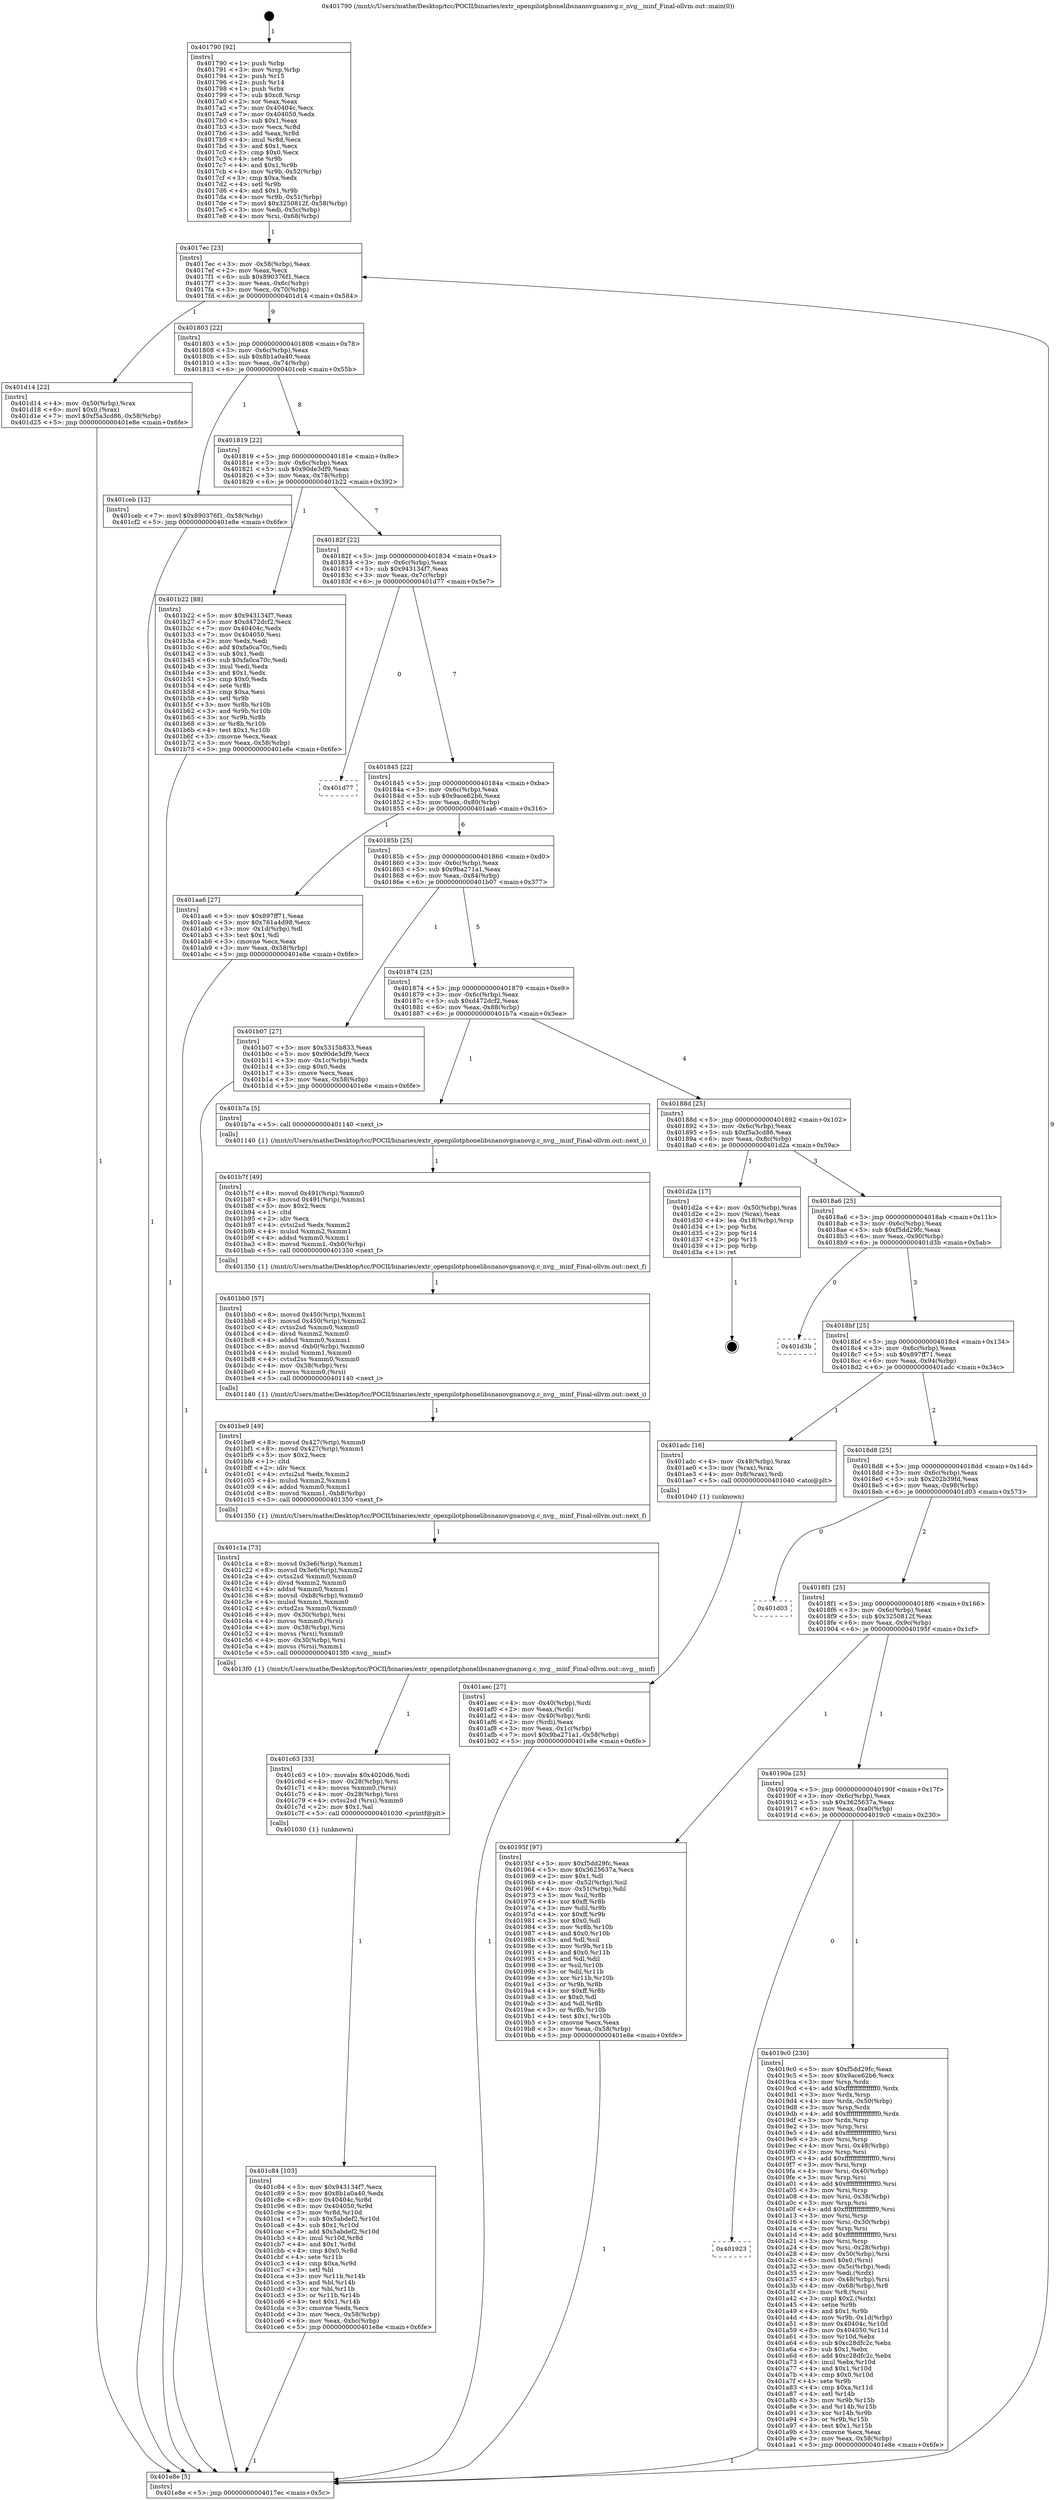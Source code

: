 digraph "0x401790" {
  label = "0x401790 (/mnt/c/Users/mathe/Desktop/tcc/POCII/binaries/extr_openpilotphonelibsnanovgnanovg.c_nvg__minf_Final-ollvm.out::main(0))"
  labelloc = "t"
  node[shape=record]

  Entry [label="",width=0.3,height=0.3,shape=circle,fillcolor=black,style=filled]
  "0x4017ec" [label="{
     0x4017ec [23]\l
     | [instrs]\l
     &nbsp;&nbsp;0x4017ec \<+3\>: mov -0x58(%rbp),%eax\l
     &nbsp;&nbsp;0x4017ef \<+2\>: mov %eax,%ecx\l
     &nbsp;&nbsp;0x4017f1 \<+6\>: sub $0x890376f1,%ecx\l
     &nbsp;&nbsp;0x4017f7 \<+3\>: mov %eax,-0x6c(%rbp)\l
     &nbsp;&nbsp;0x4017fa \<+3\>: mov %ecx,-0x70(%rbp)\l
     &nbsp;&nbsp;0x4017fd \<+6\>: je 0000000000401d14 \<main+0x584\>\l
  }"]
  "0x401d14" [label="{
     0x401d14 [22]\l
     | [instrs]\l
     &nbsp;&nbsp;0x401d14 \<+4\>: mov -0x50(%rbp),%rax\l
     &nbsp;&nbsp;0x401d18 \<+6\>: movl $0x0,(%rax)\l
     &nbsp;&nbsp;0x401d1e \<+7\>: movl $0xf5a3cd86,-0x58(%rbp)\l
     &nbsp;&nbsp;0x401d25 \<+5\>: jmp 0000000000401e8e \<main+0x6fe\>\l
  }"]
  "0x401803" [label="{
     0x401803 [22]\l
     | [instrs]\l
     &nbsp;&nbsp;0x401803 \<+5\>: jmp 0000000000401808 \<main+0x78\>\l
     &nbsp;&nbsp;0x401808 \<+3\>: mov -0x6c(%rbp),%eax\l
     &nbsp;&nbsp;0x40180b \<+5\>: sub $0x8b1a0a40,%eax\l
     &nbsp;&nbsp;0x401810 \<+3\>: mov %eax,-0x74(%rbp)\l
     &nbsp;&nbsp;0x401813 \<+6\>: je 0000000000401ceb \<main+0x55b\>\l
  }"]
  Exit [label="",width=0.3,height=0.3,shape=circle,fillcolor=black,style=filled,peripheries=2]
  "0x401ceb" [label="{
     0x401ceb [12]\l
     | [instrs]\l
     &nbsp;&nbsp;0x401ceb \<+7\>: movl $0x890376f1,-0x58(%rbp)\l
     &nbsp;&nbsp;0x401cf2 \<+5\>: jmp 0000000000401e8e \<main+0x6fe\>\l
  }"]
  "0x401819" [label="{
     0x401819 [22]\l
     | [instrs]\l
     &nbsp;&nbsp;0x401819 \<+5\>: jmp 000000000040181e \<main+0x8e\>\l
     &nbsp;&nbsp;0x40181e \<+3\>: mov -0x6c(%rbp),%eax\l
     &nbsp;&nbsp;0x401821 \<+5\>: sub $0x90de3df9,%eax\l
     &nbsp;&nbsp;0x401826 \<+3\>: mov %eax,-0x78(%rbp)\l
     &nbsp;&nbsp;0x401829 \<+6\>: je 0000000000401b22 \<main+0x392\>\l
  }"]
  "0x401c84" [label="{
     0x401c84 [103]\l
     | [instrs]\l
     &nbsp;&nbsp;0x401c84 \<+5\>: mov $0x943134f7,%ecx\l
     &nbsp;&nbsp;0x401c89 \<+5\>: mov $0x8b1a0a40,%edx\l
     &nbsp;&nbsp;0x401c8e \<+8\>: mov 0x40404c,%r8d\l
     &nbsp;&nbsp;0x401c96 \<+8\>: mov 0x404050,%r9d\l
     &nbsp;&nbsp;0x401c9e \<+3\>: mov %r8d,%r10d\l
     &nbsp;&nbsp;0x401ca1 \<+7\>: sub $0x5abdef2,%r10d\l
     &nbsp;&nbsp;0x401ca8 \<+4\>: sub $0x1,%r10d\l
     &nbsp;&nbsp;0x401cac \<+7\>: add $0x5abdef2,%r10d\l
     &nbsp;&nbsp;0x401cb3 \<+4\>: imul %r10d,%r8d\l
     &nbsp;&nbsp;0x401cb7 \<+4\>: and $0x1,%r8d\l
     &nbsp;&nbsp;0x401cbb \<+4\>: cmp $0x0,%r8d\l
     &nbsp;&nbsp;0x401cbf \<+4\>: sete %r11b\l
     &nbsp;&nbsp;0x401cc3 \<+4\>: cmp $0xa,%r9d\l
     &nbsp;&nbsp;0x401cc7 \<+3\>: setl %bl\l
     &nbsp;&nbsp;0x401cca \<+3\>: mov %r11b,%r14b\l
     &nbsp;&nbsp;0x401ccd \<+3\>: and %bl,%r14b\l
     &nbsp;&nbsp;0x401cd0 \<+3\>: xor %bl,%r11b\l
     &nbsp;&nbsp;0x401cd3 \<+3\>: or %r11b,%r14b\l
     &nbsp;&nbsp;0x401cd6 \<+4\>: test $0x1,%r14b\l
     &nbsp;&nbsp;0x401cda \<+3\>: cmovne %edx,%ecx\l
     &nbsp;&nbsp;0x401cdd \<+3\>: mov %ecx,-0x58(%rbp)\l
     &nbsp;&nbsp;0x401ce0 \<+6\>: mov %eax,-0xbc(%rbp)\l
     &nbsp;&nbsp;0x401ce6 \<+5\>: jmp 0000000000401e8e \<main+0x6fe\>\l
  }"]
  "0x401b22" [label="{
     0x401b22 [88]\l
     | [instrs]\l
     &nbsp;&nbsp;0x401b22 \<+5\>: mov $0x943134f7,%eax\l
     &nbsp;&nbsp;0x401b27 \<+5\>: mov $0xd472dcf2,%ecx\l
     &nbsp;&nbsp;0x401b2c \<+7\>: mov 0x40404c,%edx\l
     &nbsp;&nbsp;0x401b33 \<+7\>: mov 0x404050,%esi\l
     &nbsp;&nbsp;0x401b3a \<+2\>: mov %edx,%edi\l
     &nbsp;&nbsp;0x401b3c \<+6\>: add $0xfa0ca70c,%edi\l
     &nbsp;&nbsp;0x401b42 \<+3\>: sub $0x1,%edi\l
     &nbsp;&nbsp;0x401b45 \<+6\>: sub $0xfa0ca70c,%edi\l
     &nbsp;&nbsp;0x401b4b \<+3\>: imul %edi,%edx\l
     &nbsp;&nbsp;0x401b4e \<+3\>: and $0x1,%edx\l
     &nbsp;&nbsp;0x401b51 \<+3\>: cmp $0x0,%edx\l
     &nbsp;&nbsp;0x401b54 \<+4\>: sete %r8b\l
     &nbsp;&nbsp;0x401b58 \<+3\>: cmp $0xa,%esi\l
     &nbsp;&nbsp;0x401b5b \<+4\>: setl %r9b\l
     &nbsp;&nbsp;0x401b5f \<+3\>: mov %r8b,%r10b\l
     &nbsp;&nbsp;0x401b62 \<+3\>: and %r9b,%r10b\l
     &nbsp;&nbsp;0x401b65 \<+3\>: xor %r9b,%r8b\l
     &nbsp;&nbsp;0x401b68 \<+3\>: or %r8b,%r10b\l
     &nbsp;&nbsp;0x401b6b \<+4\>: test $0x1,%r10b\l
     &nbsp;&nbsp;0x401b6f \<+3\>: cmovne %ecx,%eax\l
     &nbsp;&nbsp;0x401b72 \<+3\>: mov %eax,-0x58(%rbp)\l
     &nbsp;&nbsp;0x401b75 \<+5\>: jmp 0000000000401e8e \<main+0x6fe\>\l
  }"]
  "0x40182f" [label="{
     0x40182f [22]\l
     | [instrs]\l
     &nbsp;&nbsp;0x40182f \<+5\>: jmp 0000000000401834 \<main+0xa4\>\l
     &nbsp;&nbsp;0x401834 \<+3\>: mov -0x6c(%rbp),%eax\l
     &nbsp;&nbsp;0x401837 \<+5\>: sub $0x943134f7,%eax\l
     &nbsp;&nbsp;0x40183c \<+3\>: mov %eax,-0x7c(%rbp)\l
     &nbsp;&nbsp;0x40183f \<+6\>: je 0000000000401d77 \<main+0x5e7\>\l
  }"]
  "0x401c63" [label="{
     0x401c63 [33]\l
     | [instrs]\l
     &nbsp;&nbsp;0x401c63 \<+10\>: movabs $0x4020d6,%rdi\l
     &nbsp;&nbsp;0x401c6d \<+4\>: mov -0x28(%rbp),%rsi\l
     &nbsp;&nbsp;0x401c71 \<+4\>: movss %xmm0,(%rsi)\l
     &nbsp;&nbsp;0x401c75 \<+4\>: mov -0x28(%rbp),%rsi\l
     &nbsp;&nbsp;0x401c79 \<+4\>: cvtss2sd (%rsi),%xmm0\l
     &nbsp;&nbsp;0x401c7d \<+2\>: mov $0x1,%al\l
     &nbsp;&nbsp;0x401c7f \<+5\>: call 0000000000401030 \<printf@plt\>\l
     | [calls]\l
     &nbsp;&nbsp;0x401030 \{1\} (unknown)\l
  }"]
  "0x401d77" [label="{
     0x401d77\l
  }", style=dashed]
  "0x401845" [label="{
     0x401845 [22]\l
     | [instrs]\l
     &nbsp;&nbsp;0x401845 \<+5\>: jmp 000000000040184a \<main+0xba\>\l
     &nbsp;&nbsp;0x40184a \<+3\>: mov -0x6c(%rbp),%eax\l
     &nbsp;&nbsp;0x40184d \<+5\>: sub $0x9ace62b6,%eax\l
     &nbsp;&nbsp;0x401852 \<+3\>: mov %eax,-0x80(%rbp)\l
     &nbsp;&nbsp;0x401855 \<+6\>: je 0000000000401aa6 \<main+0x316\>\l
  }"]
  "0x401c1a" [label="{
     0x401c1a [73]\l
     | [instrs]\l
     &nbsp;&nbsp;0x401c1a \<+8\>: movsd 0x3e6(%rip),%xmm1\l
     &nbsp;&nbsp;0x401c22 \<+8\>: movsd 0x3e6(%rip),%xmm2\l
     &nbsp;&nbsp;0x401c2a \<+4\>: cvtss2sd %xmm0,%xmm0\l
     &nbsp;&nbsp;0x401c2e \<+4\>: divsd %xmm2,%xmm0\l
     &nbsp;&nbsp;0x401c32 \<+4\>: addsd %xmm0,%xmm1\l
     &nbsp;&nbsp;0x401c36 \<+8\>: movsd -0xb8(%rbp),%xmm0\l
     &nbsp;&nbsp;0x401c3e \<+4\>: mulsd %xmm1,%xmm0\l
     &nbsp;&nbsp;0x401c42 \<+4\>: cvtsd2ss %xmm0,%xmm0\l
     &nbsp;&nbsp;0x401c46 \<+4\>: mov -0x30(%rbp),%rsi\l
     &nbsp;&nbsp;0x401c4a \<+4\>: movss %xmm0,(%rsi)\l
     &nbsp;&nbsp;0x401c4e \<+4\>: mov -0x38(%rbp),%rsi\l
     &nbsp;&nbsp;0x401c52 \<+4\>: movss (%rsi),%xmm0\l
     &nbsp;&nbsp;0x401c56 \<+4\>: mov -0x30(%rbp),%rsi\l
     &nbsp;&nbsp;0x401c5a \<+4\>: movss (%rsi),%xmm1\l
     &nbsp;&nbsp;0x401c5e \<+5\>: call 00000000004013f0 \<nvg__minf\>\l
     | [calls]\l
     &nbsp;&nbsp;0x4013f0 \{1\} (/mnt/c/Users/mathe/Desktop/tcc/POCII/binaries/extr_openpilotphonelibsnanovgnanovg.c_nvg__minf_Final-ollvm.out::nvg__minf)\l
  }"]
  "0x401aa6" [label="{
     0x401aa6 [27]\l
     | [instrs]\l
     &nbsp;&nbsp;0x401aa6 \<+5\>: mov $0x897ff71,%eax\l
     &nbsp;&nbsp;0x401aab \<+5\>: mov $0x761a4d98,%ecx\l
     &nbsp;&nbsp;0x401ab0 \<+3\>: mov -0x1d(%rbp),%dl\l
     &nbsp;&nbsp;0x401ab3 \<+3\>: test $0x1,%dl\l
     &nbsp;&nbsp;0x401ab6 \<+3\>: cmovne %ecx,%eax\l
     &nbsp;&nbsp;0x401ab9 \<+3\>: mov %eax,-0x58(%rbp)\l
     &nbsp;&nbsp;0x401abc \<+5\>: jmp 0000000000401e8e \<main+0x6fe\>\l
  }"]
  "0x40185b" [label="{
     0x40185b [25]\l
     | [instrs]\l
     &nbsp;&nbsp;0x40185b \<+5\>: jmp 0000000000401860 \<main+0xd0\>\l
     &nbsp;&nbsp;0x401860 \<+3\>: mov -0x6c(%rbp),%eax\l
     &nbsp;&nbsp;0x401863 \<+5\>: sub $0x9ba271a1,%eax\l
     &nbsp;&nbsp;0x401868 \<+6\>: mov %eax,-0x84(%rbp)\l
     &nbsp;&nbsp;0x40186e \<+6\>: je 0000000000401b07 \<main+0x377\>\l
  }"]
  "0x401be9" [label="{
     0x401be9 [49]\l
     | [instrs]\l
     &nbsp;&nbsp;0x401be9 \<+8\>: movsd 0x427(%rip),%xmm0\l
     &nbsp;&nbsp;0x401bf1 \<+8\>: movsd 0x427(%rip),%xmm1\l
     &nbsp;&nbsp;0x401bf9 \<+5\>: mov $0x2,%ecx\l
     &nbsp;&nbsp;0x401bfe \<+1\>: cltd\l
     &nbsp;&nbsp;0x401bff \<+2\>: idiv %ecx\l
     &nbsp;&nbsp;0x401c01 \<+4\>: cvtsi2sd %edx,%xmm2\l
     &nbsp;&nbsp;0x401c05 \<+4\>: mulsd %xmm2,%xmm1\l
     &nbsp;&nbsp;0x401c09 \<+4\>: addsd %xmm0,%xmm1\l
     &nbsp;&nbsp;0x401c0d \<+8\>: movsd %xmm1,-0xb8(%rbp)\l
     &nbsp;&nbsp;0x401c15 \<+5\>: call 0000000000401350 \<next_f\>\l
     | [calls]\l
     &nbsp;&nbsp;0x401350 \{1\} (/mnt/c/Users/mathe/Desktop/tcc/POCII/binaries/extr_openpilotphonelibsnanovgnanovg.c_nvg__minf_Final-ollvm.out::next_f)\l
  }"]
  "0x401b07" [label="{
     0x401b07 [27]\l
     | [instrs]\l
     &nbsp;&nbsp;0x401b07 \<+5\>: mov $0x5315b833,%eax\l
     &nbsp;&nbsp;0x401b0c \<+5\>: mov $0x90de3df9,%ecx\l
     &nbsp;&nbsp;0x401b11 \<+3\>: mov -0x1c(%rbp),%edx\l
     &nbsp;&nbsp;0x401b14 \<+3\>: cmp $0x0,%edx\l
     &nbsp;&nbsp;0x401b17 \<+3\>: cmove %ecx,%eax\l
     &nbsp;&nbsp;0x401b1a \<+3\>: mov %eax,-0x58(%rbp)\l
     &nbsp;&nbsp;0x401b1d \<+5\>: jmp 0000000000401e8e \<main+0x6fe\>\l
  }"]
  "0x401874" [label="{
     0x401874 [25]\l
     | [instrs]\l
     &nbsp;&nbsp;0x401874 \<+5\>: jmp 0000000000401879 \<main+0xe9\>\l
     &nbsp;&nbsp;0x401879 \<+3\>: mov -0x6c(%rbp),%eax\l
     &nbsp;&nbsp;0x40187c \<+5\>: sub $0xd472dcf2,%eax\l
     &nbsp;&nbsp;0x401881 \<+6\>: mov %eax,-0x88(%rbp)\l
     &nbsp;&nbsp;0x401887 \<+6\>: je 0000000000401b7a \<main+0x3ea\>\l
  }"]
  "0x401bb0" [label="{
     0x401bb0 [57]\l
     | [instrs]\l
     &nbsp;&nbsp;0x401bb0 \<+8\>: movsd 0x450(%rip),%xmm1\l
     &nbsp;&nbsp;0x401bb8 \<+8\>: movsd 0x450(%rip),%xmm2\l
     &nbsp;&nbsp;0x401bc0 \<+4\>: cvtss2sd %xmm0,%xmm0\l
     &nbsp;&nbsp;0x401bc4 \<+4\>: divsd %xmm2,%xmm0\l
     &nbsp;&nbsp;0x401bc8 \<+4\>: addsd %xmm0,%xmm1\l
     &nbsp;&nbsp;0x401bcc \<+8\>: movsd -0xb0(%rbp),%xmm0\l
     &nbsp;&nbsp;0x401bd4 \<+4\>: mulsd %xmm1,%xmm0\l
     &nbsp;&nbsp;0x401bd8 \<+4\>: cvtsd2ss %xmm0,%xmm0\l
     &nbsp;&nbsp;0x401bdc \<+4\>: mov -0x38(%rbp),%rsi\l
     &nbsp;&nbsp;0x401be0 \<+4\>: movss %xmm0,(%rsi)\l
     &nbsp;&nbsp;0x401be4 \<+5\>: call 0000000000401140 \<next_i\>\l
     | [calls]\l
     &nbsp;&nbsp;0x401140 \{1\} (/mnt/c/Users/mathe/Desktop/tcc/POCII/binaries/extr_openpilotphonelibsnanovgnanovg.c_nvg__minf_Final-ollvm.out::next_i)\l
  }"]
  "0x401b7a" [label="{
     0x401b7a [5]\l
     | [instrs]\l
     &nbsp;&nbsp;0x401b7a \<+5\>: call 0000000000401140 \<next_i\>\l
     | [calls]\l
     &nbsp;&nbsp;0x401140 \{1\} (/mnt/c/Users/mathe/Desktop/tcc/POCII/binaries/extr_openpilotphonelibsnanovgnanovg.c_nvg__minf_Final-ollvm.out::next_i)\l
  }"]
  "0x40188d" [label="{
     0x40188d [25]\l
     | [instrs]\l
     &nbsp;&nbsp;0x40188d \<+5\>: jmp 0000000000401892 \<main+0x102\>\l
     &nbsp;&nbsp;0x401892 \<+3\>: mov -0x6c(%rbp),%eax\l
     &nbsp;&nbsp;0x401895 \<+5\>: sub $0xf5a3cd86,%eax\l
     &nbsp;&nbsp;0x40189a \<+6\>: mov %eax,-0x8c(%rbp)\l
     &nbsp;&nbsp;0x4018a0 \<+6\>: je 0000000000401d2a \<main+0x59a\>\l
  }"]
  "0x401b7f" [label="{
     0x401b7f [49]\l
     | [instrs]\l
     &nbsp;&nbsp;0x401b7f \<+8\>: movsd 0x491(%rip),%xmm0\l
     &nbsp;&nbsp;0x401b87 \<+8\>: movsd 0x491(%rip),%xmm1\l
     &nbsp;&nbsp;0x401b8f \<+5\>: mov $0x2,%ecx\l
     &nbsp;&nbsp;0x401b94 \<+1\>: cltd\l
     &nbsp;&nbsp;0x401b95 \<+2\>: idiv %ecx\l
     &nbsp;&nbsp;0x401b97 \<+4\>: cvtsi2sd %edx,%xmm2\l
     &nbsp;&nbsp;0x401b9b \<+4\>: mulsd %xmm2,%xmm1\l
     &nbsp;&nbsp;0x401b9f \<+4\>: addsd %xmm0,%xmm1\l
     &nbsp;&nbsp;0x401ba3 \<+8\>: movsd %xmm1,-0xb0(%rbp)\l
     &nbsp;&nbsp;0x401bab \<+5\>: call 0000000000401350 \<next_f\>\l
     | [calls]\l
     &nbsp;&nbsp;0x401350 \{1\} (/mnt/c/Users/mathe/Desktop/tcc/POCII/binaries/extr_openpilotphonelibsnanovgnanovg.c_nvg__minf_Final-ollvm.out::next_f)\l
  }"]
  "0x401d2a" [label="{
     0x401d2a [17]\l
     | [instrs]\l
     &nbsp;&nbsp;0x401d2a \<+4\>: mov -0x50(%rbp),%rax\l
     &nbsp;&nbsp;0x401d2e \<+2\>: mov (%rax),%eax\l
     &nbsp;&nbsp;0x401d30 \<+4\>: lea -0x18(%rbp),%rsp\l
     &nbsp;&nbsp;0x401d34 \<+1\>: pop %rbx\l
     &nbsp;&nbsp;0x401d35 \<+2\>: pop %r14\l
     &nbsp;&nbsp;0x401d37 \<+2\>: pop %r15\l
     &nbsp;&nbsp;0x401d39 \<+1\>: pop %rbp\l
     &nbsp;&nbsp;0x401d3a \<+1\>: ret\l
  }"]
  "0x4018a6" [label="{
     0x4018a6 [25]\l
     | [instrs]\l
     &nbsp;&nbsp;0x4018a6 \<+5\>: jmp 00000000004018ab \<main+0x11b\>\l
     &nbsp;&nbsp;0x4018ab \<+3\>: mov -0x6c(%rbp),%eax\l
     &nbsp;&nbsp;0x4018ae \<+5\>: sub $0xf5dd29fc,%eax\l
     &nbsp;&nbsp;0x4018b3 \<+6\>: mov %eax,-0x90(%rbp)\l
     &nbsp;&nbsp;0x4018b9 \<+6\>: je 0000000000401d3b \<main+0x5ab\>\l
  }"]
  "0x401aec" [label="{
     0x401aec [27]\l
     | [instrs]\l
     &nbsp;&nbsp;0x401aec \<+4\>: mov -0x40(%rbp),%rdi\l
     &nbsp;&nbsp;0x401af0 \<+2\>: mov %eax,(%rdi)\l
     &nbsp;&nbsp;0x401af2 \<+4\>: mov -0x40(%rbp),%rdi\l
     &nbsp;&nbsp;0x401af6 \<+2\>: mov (%rdi),%eax\l
     &nbsp;&nbsp;0x401af8 \<+3\>: mov %eax,-0x1c(%rbp)\l
     &nbsp;&nbsp;0x401afb \<+7\>: movl $0x9ba271a1,-0x58(%rbp)\l
     &nbsp;&nbsp;0x401b02 \<+5\>: jmp 0000000000401e8e \<main+0x6fe\>\l
  }"]
  "0x401d3b" [label="{
     0x401d3b\l
  }", style=dashed]
  "0x4018bf" [label="{
     0x4018bf [25]\l
     | [instrs]\l
     &nbsp;&nbsp;0x4018bf \<+5\>: jmp 00000000004018c4 \<main+0x134\>\l
     &nbsp;&nbsp;0x4018c4 \<+3\>: mov -0x6c(%rbp),%eax\l
     &nbsp;&nbsp;0x4018c7 \<+5\>: sub $0x897ff71,%eax\l
     &nbsp;&nbsp;0x4018cc \<+6\>: mov %eax,-0x94(%rbp)\l
     &nbsp;&nbsp;0x4018d2 \<+6\>: je 0000000000401adc \<main+0x34c\>\l
  }"]
  "0x401923" [label="{
     0x401923\l
  }", style=dashed]
  "0x401adc" [label="{
     0x401adc [16]\l
     | [instrs]\l
     &nbsp;&nbsp;0x401adc \<+4\>: mov -0x48(%rbp),%rax\l
     &nbsp;&nbsp;0x401ae0 \<+3\>: mov (%rax),%rax\l
     &nbsp;&nbsp;0x401ae3 \<+4\>: mov 0x8(%rax),%rdi\l
     &nbsp;&nbsp;0x401ae7 \<+5\>: call 0000000000401040 \<atoi@plt\>\l
     | [calls]\l
     &nbsp;&nbsp;0x401040 \{1\} (unknown)\l
  }"]
  "0x4018d8" [label="{
     0x4018d8 [25]\l
     | [instrs]\l
     &nbsp;&nbsp;0x4018d8 \<+5\>: jmp 00000000004018dd \<main+0x14d\>\l
     &nbsp;&nbsp;0x4018dd \<+3\>: mov -0x6c(%rbp),%eax\l
     &nbsp;&nbsp;0x4018e0 \<+5\>: sub $0x202b39fd,%eax\l
     &nbsp;&nbsp;0x4018e5 \<+6\>: mov %eax,-0x98(%rbp)\l
     &nbsp;&nbsp;0x4018eb \<+6\>: je 0000000000401d03 \<main+0x573\>\l
  }"]
  "0x4019c0" [label="{
     0x4019c0 [230]\l
     | [instrs]\l
     &nbsp;&nbsp;0x4019c0 \<+5\>: mov $0xf5dd29fc,%eax\l
     &nbsp;&nbsp;0x4019c5 \<+5\>: mov $0x9ace62b6,%ecx\l
     &nbsp;&nbsp;0x4019ca \<+3\>: mov %rsp,%rdx\l
     &nbsp;&nbsp;0x4019cd \<+4\>: add $0xfffffffffffffff0,%rdx\l
     &nbsp;&nbsp;0x4019d1 \<+3\>: mov %rdx,%rsp\l
     &nbsp;&nbsp;0x4019d4 \<+4\>: mov %rdx,-0x50(%rbp)\l
     &nbsp;&nbsp;0x4019d8 \<+3\>: mov %rsp,%rdx\l
     &nbsp;&nbsp;0x4019db \<+4\>: add $0xfffffffffffffff0,%rdx\l
     &nbsp;&nbsp;0x4019df \<+3\>: mov %rdx,%rsp\l
     &nbsp;&nbsp;0x4019e2 \<+3\>: mov %rsp,%rsi\l
     &nbsp;&nbsp;0x4019e5 \<+4\>: add $0xfffffffffffffff0,%rsi\l
     &nbsp;&nbsp;0x4019e9 \<+3\>: mov %rsi,%rsp\l
     &nbsp;&nbsp;0x4019ec \<+4\>: mov %rsi,-0x48(%rbp)\l
     &nbsp;&nbsp;0x4019f0 \<+3\>: mov %rsp,%rsi\l
     &nbsp;&nbsp;0x4019f3 \<+4\>: add $0xfffffffffffffff0,%rsi\l
     &nbsp;&nbsp;0x4019f7 \<+3\>: mov %rsi,%rsp\l
     &nbsp;&nbsp;0x4019fa \<+4\>: mov %rsi,-0x40(%rbp)\l
     &nbsp;&nbsp;0x4019fe \<+3\>: mov %rsp,%rsi\l
     &nbsp;&nbsp;0x401a01 \<+4\>: add $0xfffffffffffffff0,%rsi\l
     &nbsp;&nbsp;0x401a05 \<+3\>: mov %rsi,%rsp\l
     &nbsp;&nbsp;0x401a08 \<+4\>: mov %rsi,-0x38(%rbp)\l
     &nbsp;&nbsp;0x401a0c \<+3\>: mov %rsp,%rsi\l
     &nbsp;&nbsp;0x401a0f \<+4\>: add $0xfffffffffffffff0,%rsi\l
     &nbsp;&nbsp;0x401a13 \<+3\>: mov %rsi,%rsp\l
     &nbsp;&nbsp;0x401a16 \<+4\>: mov %rsi,-0x30(%rbp)\l
     &nbsp;&nbsp;0x401a1a \<+3\>: mov %rsp,%rsi\l
     &nbsp;&nbsp;0x401a1d \<+4\>: add $0xfffffffffffffff0,%rsi\l
     &nbsp;&nbsp;0x401a21 \<+3\>: mov %rsi,%rsp\l
     &nbsp;&nbsp;0x401a24 \<+4\>: mov %rsi,-0x28(%rbp)\l
     &nbsp;&nbsp;0x401a28 \<+4\>: mov -0x50(%rbp),%rsi\l
     &nbsp;&nbsp;0x401a2c \<+6\>: movl $0x0,(%rsi)\l
     &nbsp;&nbsp;0x401a32 \<+3\>: mov -0x5c(%rbp),%edi\l
     &nbsp;&nbsp;0x401a35 \<+2\>: mov %edi,(%rdx)\l
     &nbsp;&nbsp;0x401a37 \<+4\>: mov -0x48(%rbp),%rsi\l
     &nbsp;&nbsp;0x401a3b \<+4\>: mov -0x68(%rbp),%r8\l
     &nbsp;&nbsp;0x401a3f \<+3\>: mov %r8,(%rsi)\l
     &nbsp;&nbsp;0x401a42 \<+3\>: cmpl $0x2,(%rdx)\l
     &nbsp;&nbsp;0x401a45 \<+4\>: setne %r9b\l
     &nbsp;&nbsp;0x401a49 \<+4\>: and $0x1,%r9b\l
     &nbsp;&nbsp;0x401a4d \<+4\>: mov %r9b,-0x1d(%rbp)\l
     &nbsp;&nbsp;0x401a51 \<+8\>: mov 0x40404c,%r10d\l
     &nbsp;&nbsp;0x401a59 \<+8\>: mov 0x404050,%r11d\l
     &nbsp;&nbsp;0x401a61 \<+3\>: mov %r10d,%ebx\l
     &nbsp;&nbsp;0x401a64 \<+6\>: sub $0xc28dfc2c,%ebx\l
     &nbsp;&nbsp;0x401a6a \<+3\>: sub $0x1,%ebx\l
     &nbsp;&nbsp;0x401a6d \<+6\>: add $0xc28dfc2c,%ebx\l
     &nbsp;&nbsp;0x401a73 \<+4\>: imul %ebx,%r10d\l
     &nbsp;&nbsp;0x401a77 \<+4\>: and $0x1,%r10d\l
     &nbsp;&nbsp;0x401a7b \<+4\>: cmp $0x0,%r10d\l
     &nbsp;&nbsp;0x401a7f \<+4\>: sete %r9b\l
     &nbsp;&nbsp;0x401a83 \<+4\>: cmp $0xa,%r11d\l
     &nbsp;&nbsp;0x401a87 \<+4\>: setl %r14b\l
     &nbsp;&nbsp;0x401a8b \<+3\>: mov %r9b,%r15b\l
     &nbsp;&nbsp;0x401a8e \<+3\>: and %r14b,%r15b\l
     &nbsp;&nbsp;0x401a91 \<+3\>: xor %r14b,%r9b\l
     &nbsp;&nbsp;0x401a94 \<+3\>: or %r9b,%r15b\l
     &nbsp;&nbsp;0x401a97 \<+4\>: test $0x1,%r15b\l
     &nbsp;&nbsp;0x401a9b \<+3\>: cmovne %ecx,%eax\l
     &nbsp;&nbsp;0x401a9e \<+3\>: mov %eax,-0x58(%rbp)\l
     &nbsp;&nbsp;0x401aa1 \<+5\>: jmp 0000000000401e8e \<main+0x6fe\>\l
  }"]
  "0x401d03" [label="{
     0x401d03\l
  }", style=dashed]
  "0x4018f1" [label="{
     0x4018f1 [25]\l
     | [instrs]\l
     &nbsp;&nbsp;0x4018f1 \<+5\>: jmp 00000000004018f6 \<main+0x166\>\l
     &nbsp;&nbsp;0x4018f6 \<+3\>: mov -0x6c(%rbp),%eax\l
     &nbsp;&nbsp;0x4018f9 \<+5\>: sub $0x3250812f,%eax\l
     &nbsp;&nbsp;0x4018fe \<+6\>: mov %eax,-0x9c(%rbp)\l
     &nbsp;&nbsp;0x401904 \<+6\>: je 000000000040195f \<main+0x1cf\>\l
  }"]
  "0x401790" [label="{
     0x401790 [92]\l
     | [instrs]\l
     &nbsp;&nbsp;0x401790 \<+1\>: push %rbp\l
     &nbsp;&nbsp;0x401791 \<+3\>: mov %rsp,%rbp\l
     &nbsp;&nbsp;0x401794 \<+2\>: push %r15\l
     &nbsp;&nbsp;0x401796 \<+2\>: push %r14\l
     &nbsp;&nbsp;0x401798 \<+1\>: push %rbx\l
     &nbsp;&nbsp;0x401799 \<+7\>: sub $0xc8,%rsp\l
     &nbsp;&nbsp;0x4017a0 \<+2\>: xor %eax,%eax\l
     &nbsp;&nbsp;0x4017a2 \<+7\>: mov 0x40404c,%ecx\l
     &nbsp;&nbsp;0x4017a9 \<+7\>: mov 0x404050,%edx\l
     &nbsp;&nbsp;0x4017b0 \<+3\>: sub $0x1,%eax\l
     &nbsp;&nbsp;0x4017b3 \<+3\>: mov %ecx,%r8d\l
     &nbsp;&nbsp;0x4017b6 \<+3\>: add %eax,%r8d\l
     &nbsp;&nbsp;0x4017b9 \<+4\>: imul %r8d,%ecx\l
     &nbsp;&nbsp;0x4017bd \<+3\>: and $0x1,%ecx\l
     &nbsp;&nbsp;0x4017c0 \<+3\>: cmp $0x0,%ecx\l
     &nbsp;&nbsp;0x4017c3 \<+4\>: sete %r9b\l
     &nbsp;&nbsp;0x4017c7 \<+4\>: and $0x1,%r9b\l
     &nbsp;&nbsp;0x4017cb \<+4\>: mov %r9b,-0x52(%rbp)\l
     &nbsp;&nbsp;0x4017cf \<+3\>: cmp $0xa,%edx\l
     &nbsp;&nbsp;0x4017d2 \<+4\>: setl %r9b\l
     &nbsp;&nbsp;0x4017d6 \<+4\>: and $0x1,%r9b\l
     &nbsp;&nbsp;0x4017da \<+4\>: mov %r9b,-0x51(%rbp)\l
     &nbsp;&nbsp;0x4017de \<+7\>: movl $0x3250812f,-0x58(%rbp)\l
     &nbsp;&nbsp;0x4017e5 \<+3\>: mov %edi,-0x5c(%rbp)\l
     &nbsp;&nbsp;0x4017e8 \<+4\>: mov %rsi,-0x68(%rbp)\l
  }"]
  "0x40195f" [label="{
     0x40195f [97]\l
     | [instrs]\l
     &nbsp;&nbsp;0x40195f \<+5\>: mov $0xf5dd29fc,%eax\l
     &nbsp;&nbsp;0x401964 \<+5\>: mov $0x3625637a,%ecx\l
     &nbsp;&nbsp;0x401969 \<+2\>: mov $0x1,%dl\l
     &nbsp;&nbsp;0x40196b \<+4\>: mov -0x52(%rbp),%sil\l
     &nbsp;&nbsp;0x40196f \<+4\>: mov -0x51(%rbp),%dil\l
     &nbsp;&nbsp;0x401973 \<+3\>: mov %sil,%r8b\l
     &nbsp;&nbsp;0x401976 \<+4\>: xor $0xff,%r8b\l
     &nbsp;&nbsp;0x40197a \<+3\>: mov %dil,%r9b\l
     &nbsp;&nbsp;0x40197d \<+4\>: xor $0xff,%r9b\l
     &nbsp;&nbsp;0x401981 \<+3\>: xor $0x0,%dl\l
     &nbsp;&nbsp;0x401984 \<+3\>: mov %r8b,%r10b\l
     &nbsp;&nbsp;0x401987 \<+4\>: and $0x0,%r10b\l
     &nbsp;&nbsp;0x40198b \<+3\>: and %dl,%sil\l
     &nbsp;&nbsp;0x40198e \<+3\>: mov %r9b,%r11b\l
     &nbsp;&nbsp;0x401991 \<+4\>: and $0x0,%r11b\l
     &nbsp;&nbsp;0x401995 \<+3\>: and %dl,%dil\l
     &nbsp;&nbsp;0x401998 \<+3\>: or %sil,%r10b\l
     &nbsp;&nbsp;0x40199b \<+3\>: or %dil,%r11b\l
     &nbsp;&nbsp;0x40199e \<+3\>: xor %r11b,%r10b\l
     &nbsp;&nbsp;0x4019a1 \<+3\>: or %r9b,%r8b\l
     &nbsp;&nbsp;0x4019a4 \<+4\>: xor $0xff,%r8b\l
     &nbsp;&nbsp;0x4019a8 \<+3\>: or $0x0,%dl\l
     &nbsp;&nbsp;0x4019ab \<+3\>: and %dl,%r8b\l
     &nbsp;&nbsp;0x4019ae \<+3\>: or %r8b,%r10b\l
     &nbsp;&nbsp;0x4019b1 \<+4\>: test $0x1,%r10b\l
     &nbsp;&nbsp;0x4019b5 \<+3\>: cmovne %ecx,%eax\l
     &nbsp;&nbsp;0x4019b8 \<+3\>: mov %eax,-0x58(%rbp)\l
     &nbsp;&nbsp;0x4019bb \<+5\>: jmp 0000000000401e8e \<main+0x6fe\>\l
  }"]
  "0x40190a" [label="{
     0x40190a [25]\l
     | [instrs]\l
     &nbsp;&nbsp;0x40190a \<+5\>: jmp 000000000040190f \<main+0x17f\>\l
     &nbsp;&nbsp;0x40190f \<+3\>: mov -0x6c(%rbp),%eax\l
     &nbsp;&nbsp;0x401912 \<+5\>: sub $0x3625637a,%eax\l
     &nbsp;&nbsp;0x401917 \<+6\>: mov %eax,-0xa0(%rbp)\l
     &nbsp;&nbsp;0x40191d \<+6\>: je 00000000004019c0 \<main+0x230\>\l
  }"]
  "0x401e8e" [label="{
     0x401e8e [5]\l
     | [instrs]\l
     &nbsp;&nbsp;0x401e8e \<+5\>: jmp 00000000004017ec \<main+0x5c\>\l
  }"]
  Entry -> "0x401790" [label=" 1"]
  "0x4017ec" -> "0x401d14" [label=" 1"]
  "0x4017ec" -> "0x401803" [label=" 9"]
  "0x401d2a" -> Exit [label=" 1"]
  "0x401803" -> "0x401ceb" [label=" 1"]
  "0x401803" -> "0x401819" [label=" 8"]
  "0x401d14" -> "0x401e8e" [label=" 1"]
  "0x401819" -> "0x401b22" [label=" 1"]
  "0x401819" -> "0x40182f" [label=" 7"]
  "0x401ceb" -> "0x401e8e" [label=" 1"]
  "0x40182f" -> "0x401d77" [label=" 0"]
  "0x40182f" -> "0x401845" [label=" 7"]
  "0x401c84" -> "0x401e8e" [label=" 1"]
  "0x401845" -> "0x401aa6" [label=" 1"]
  "0x401845" -> "0x40185b" [label=" 6"]
  "0x401c63" -> "0x401c84" [label=" 1"]
  "0x40185b" -> "0x401b07" [label=" 1"]
  "0x40185b" -> "0x401874" [label=" 5"]
  "0x401c1a" -> "0x401c63" [label=" 1"]
  "0x401874" -> "0x401b7a" [label=" 1"]
  "0x401874" -> "0x40188d" [label=" 4"]
  "0x401be9" -> "0x401c1a" [label=" 1"]
  "0x40188d" -> "0x401d2a" [label=" 1"]
  "0x40188d" -> "0x4018a6" [label=" 3"]
  "0x401bb0" -> "0x401be9" [label=" 1"]
  "0x4018a6" -> "0x401d3b" [label=" 0"]
  "0x4018a6" -> "0x4018bf" [label=" 3"]
  "0x401b7f" -> "0x401bb0" [label=" 1"]
  "0x4018bf" -> "0x401adc" [label=" 1"]
  "0x4018bf" -> "0x4018d8" [label=" 2"]
  "0x401b7a" -> "0x401b7f" [label=" 1"]
  "0x4018d8" -> "0x401d03" [label=" 0"]
  "0x4018d8" -> "0x4018f1" [label=" 2"]
  "0x401b22" -> "0x401e8e" [label=" 1"]
  "0x4018f1" -> "0x40195f" [label=" 1"]
  "0x4018f1" -> "0x40190a" [label=" 1"]
  "0x40195f" -> "0x401e8e" [label=" 1"]
  "0x401790" -> "0x4017ec" [label=" 1"]
  "0x401e8e" -> "0x4017ec" [label=" 9"]
  "0x401b07" -> "0x401e8e" [label=" 1"]
  "0x40190a" -> "0x4019c0" [label=" 1"]
  "0x40190a" -> "0x401923" [label=" 0"]
  "0x4019c0" -> "0x401e8e" [label=" 1"]
  "0x401aa6" -> "0x401e8e" [label=" 1"]
  "0x401adc" -> "0x401aec" [label=" 1"]
  "0x401aec" -> "0x401e8e" [label=" 1"]
}
